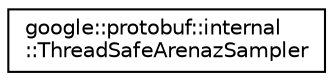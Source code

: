 digraph "类继承关系图"
{
 // LATEX_PDF_SIZE
  edge [fontname="Helvetica",fontsize="10",labelfontname="Helvetica",labelfontsize="10"];
  node [fontname="Helvetica",fontsize="10",shape=record];
  rankdir="LR";
  Node0 [label="google::protobuf::internal\l::ThreadSafeArenazSampler",height=0.2,width=0.4,color="black", fillcolor="white", style="filled",URL="$classgoogle_1_1protobuf_1_1internal_1_1ThreadSafeArenazSampler.html",tooltip=" "];
}
